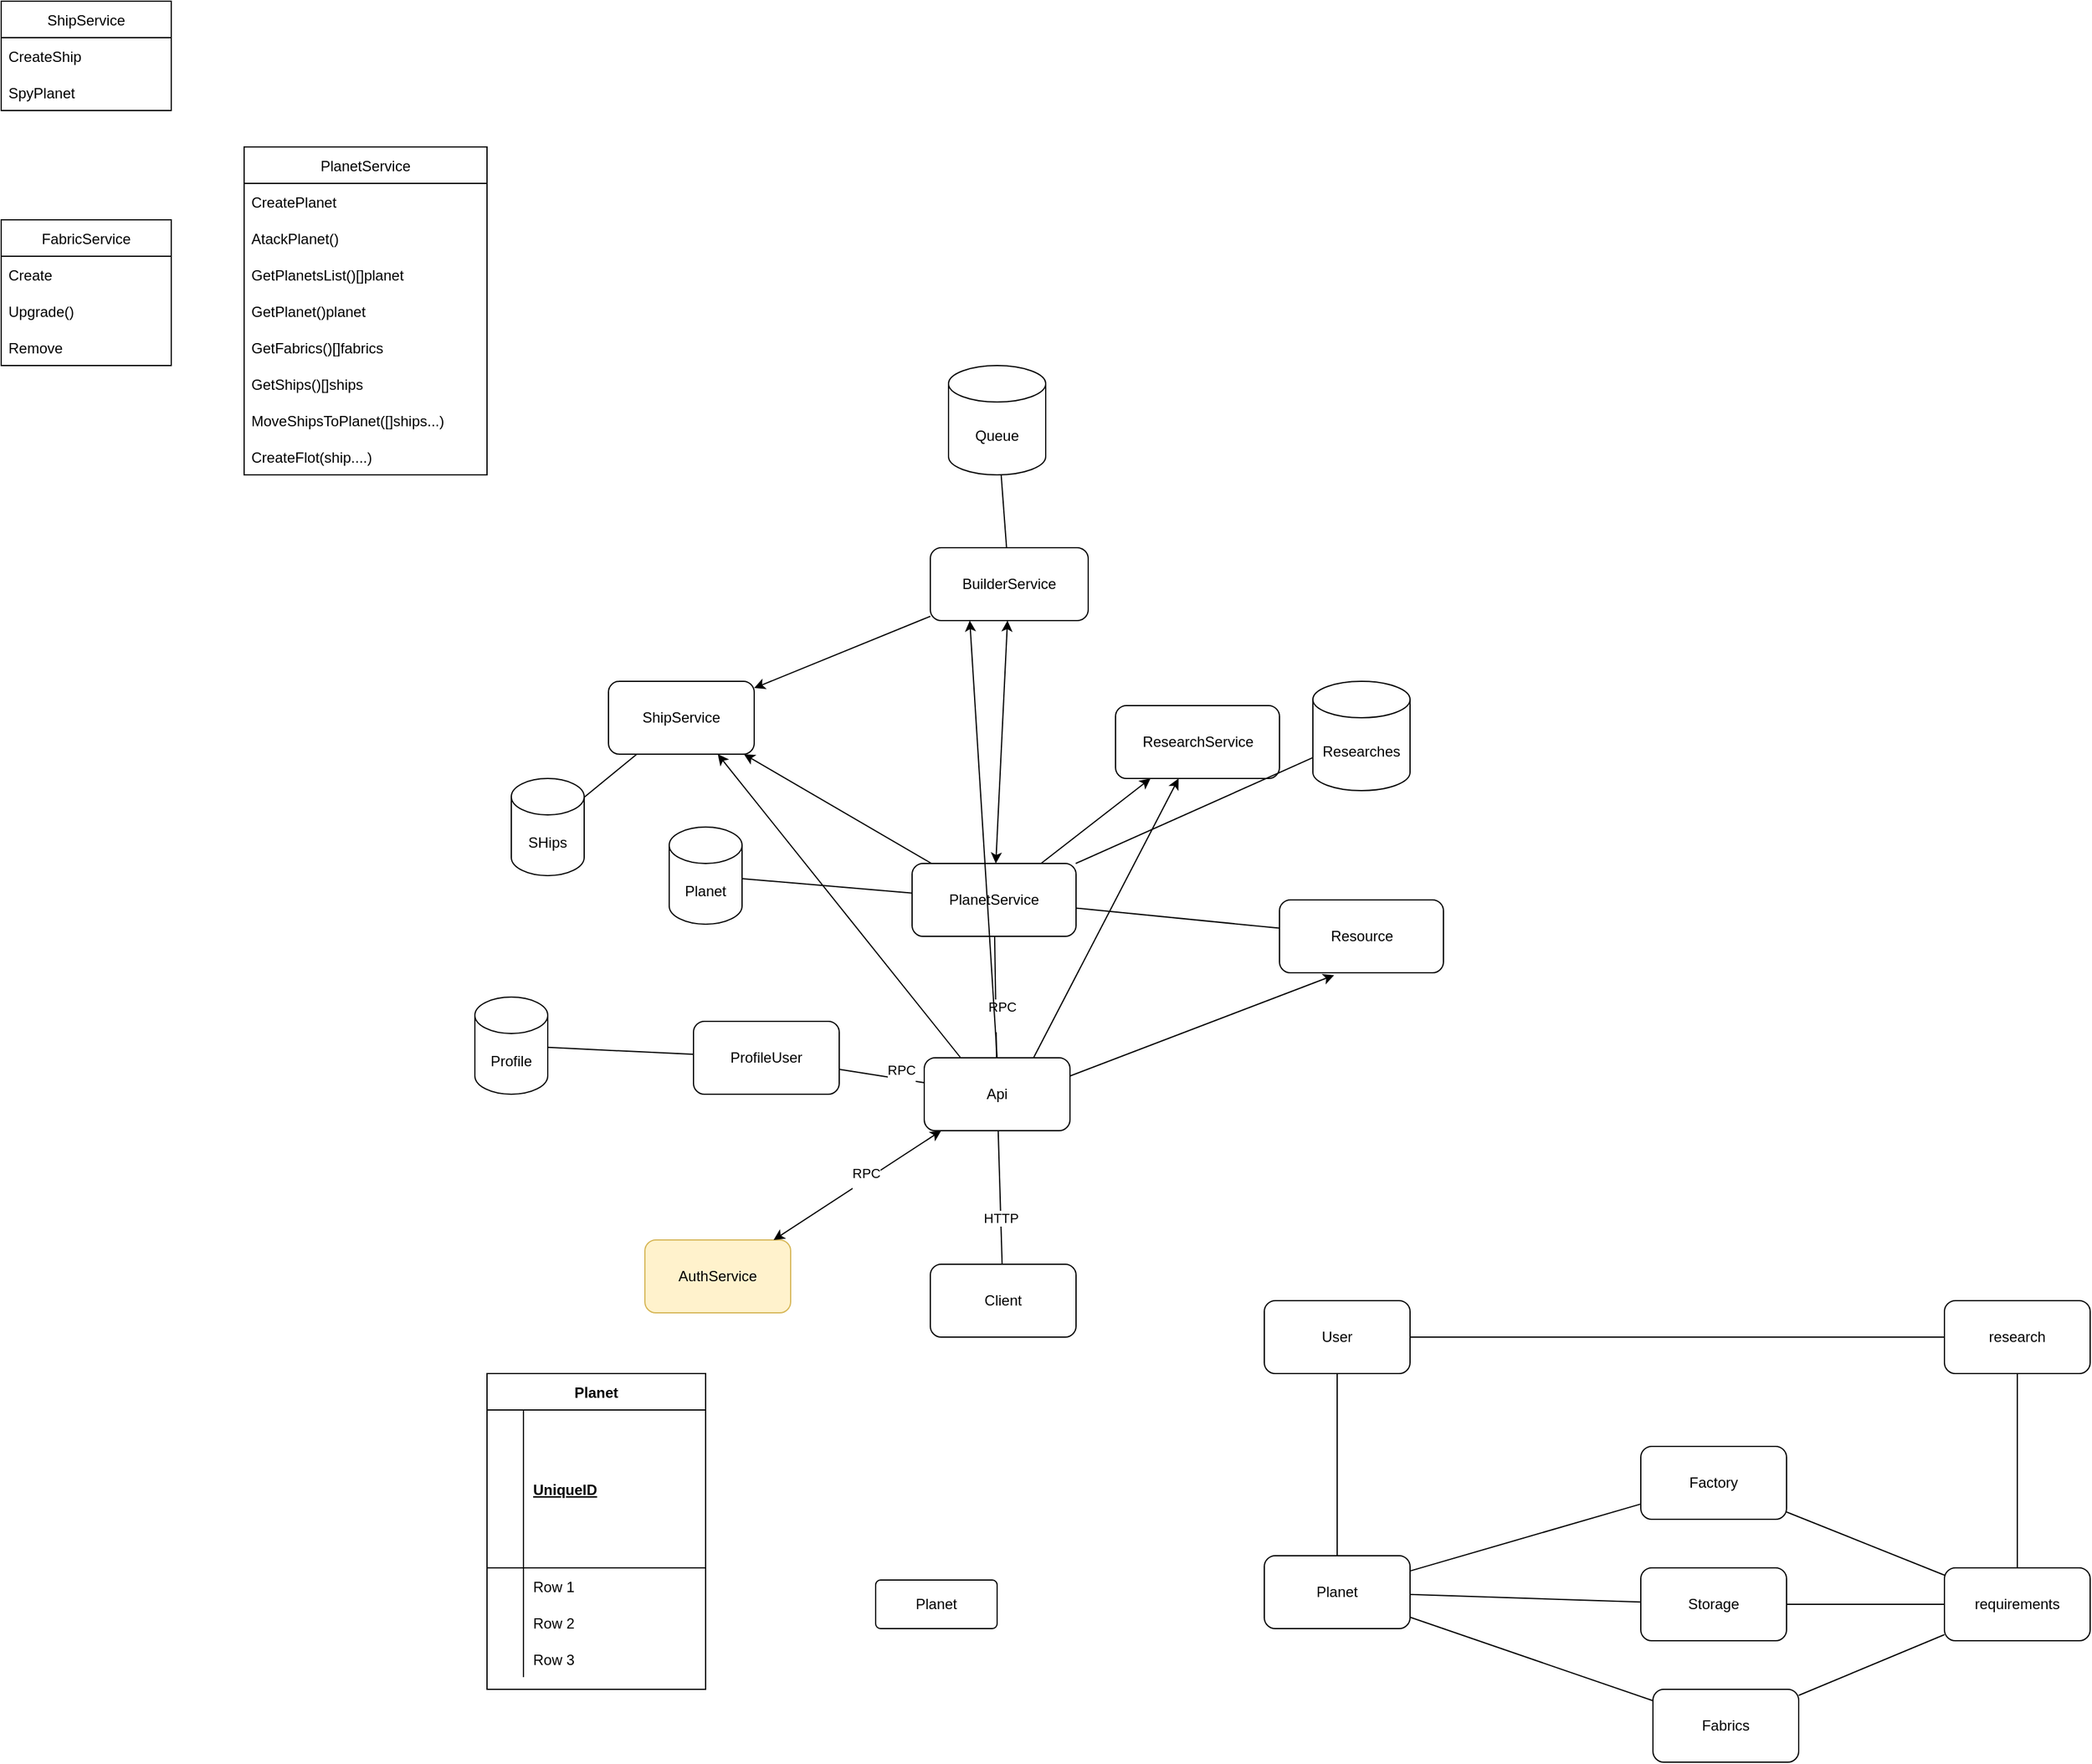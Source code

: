 <mxfile version="15.5.8" type="github">
  <diagram id="iOpFVXVJJMTH5zE7klgj" name="Page-1">
    <mxGraphModel dx="2200" dy="1893" grid="1" gridSize="10" guides="1" tooltips="1" connect="1" arrows="1" fold="1" page="1" pageScale="1" pageWidth="850" pageHeight="1100" math="0" shadow="0">
      <root>
        <mxCell id="0" />
        <mxCell id="1" parent="0" />
        <mxCell id="sDTh5_1ZTmzq6oT9WHvg-1" value="AuthService" style="rounded=1;whiteSpace=wrap;html=1;fillColor=#fff2cc;strokeColor=#d6b656;" vertex="1" parent="1">
          <mxGeometry x="70" y="490" width="120" height="60" as="geometry" />
        </mxCell>
        <mxCell id="sDTh5_1ZTmzq6oT9WHvg-2" value="Api" style="rounded=1;whiteSpace=wrap;html=1;" vertex="1" parent="1">
          <mxGeometry x="300" y="340" width="120" height="60" as="geometry" />
        </mxCell>
        <mxCell id="sDTh5_1ZTmzq6oT9WHvg-3" value="" style="endArrow=classic;startArrow=classic;html=1;rounded=0;" edge="1" parent="1" source="sDTh5_1ZTmzq6oT9WHvg-1" target="sDTh5_1ZTmzq6oT9WHvg-2">
          <mxGeometry width="50" height="50" relative="1" as="geometry">
            <mxPoint x="280" y="360" as="sourcePoint" />
            <mxPoint x="330" y="310" as="targetPoint" />
            <Array as="points" />
          </mxGeometry>
        </mxCell>
        <mxCell id="sDTh5_1ZTmzq6oT9WHvg-4" value="&lt;div&gt;RPC&lt;/div&gt;&lt;div&gt;&lt;br&gt;&lt;/div&gt;" style="edgeLabel;html=1;align=center;verticalAlign=middle;resizable=0;points=[];" vertex="1" connectable="0" parent="sDTh5_1ZTmzq6oT9WHvg-3">
          <mxGeometry x="0.085" y="-1" relative="1" as="geometry">
            <mxPoint as="offset" />
          </mxGeometry>
        </mxCell>
        <mxCell id="sDTh5_1ZTmzq6oT9WHvg-6" value="PlanetService" style="rounded=1;whiteSpace=wrap;html=1;" vertex="1" parent="1">
          <mxGeometry x="290" y="180" width="135" height="60" as="geometry" />
        </mxCell>
        <mxCell id="sDTh5_1ZTmzq6oT9WHvg-7" value="ShipService" style="rounded=1;whiteSpace=wrap;html=1;" vertex="1" parent="1">
          <mxGeometry x="40" y="30" width="120" height="60" as="geometry" />
        </mxCell>
        <mxCell id="sDTh5_1ZTmzq6oT9WHvg-19" value="&lt;div&gt;BuilderService&lt;/div&gt;" style="rounded=1;whiteSpace=wrap;html=1;direction=south;" vertex="1" parent="1">
          <mxGeometry x="305" y="-80" width="130" height="60" as="geometry" />
        </mxCell>
        <mxCell id="sDTh5_1ZTmzq6oT9WHvg-23" value="Client" style="rounded=1;whiteSpace=wrap;html=1;" vertex="1" parent="1">
          <mxGeometry x="305" y="510" width="120" height="60" as="geometry" />
        </mxCell>
        <mxCell id="sDTh5_1ZTmzq6oT9WHvg-24" value="" style="endArrow=none;html=1;rounded=0;" edge="1" parent="1" source="sDTh5_1ZTmzq6oT9WHvg-23" target="sDTh5_1ZTmzq6oT9WHvg-2">
          <mxGeometry width="50" height="50" relative="1" as="geometry">
            <mxPoint x="378.824" y="370.0" as="sourcePoint" />
            <mxPoint x="461.176" y="90" as="targetPoint" />
          </mxGeometry>
        </mxCell>
        <mxCell id="sDTh5_1ZTmzq6oT9WHvg-25" value="HTTP" style="edgeLabel;html=1;align=center;verticalAlign=middle;resizable=0;points=[];" vertex="1" connectable="0" parent="sDTh5_1ZTmzq6oT9WHvg-24">
          <mxGeometry x="-0.296" relative="1" as="geometry">
            <mxPoint as="offset" />
          </mxGeometry>
        </mxCell>
        <mxCell id="sDTh5_1ZTmzq6oT9WHvg-40" value="" style="endArrow=none;html=1;rounded=0;" edge="1" parent="1" source="sDTh5_1ZTmzq6oT9WHvg-2" target="sDTh5_1ZTmzq6oT9WHvg-6">
          <mxGeometry width="50" height="50" relative="1" as="geometry">
            <mxPoint x="335.385" y="110" as="sourcePoint" />
            <mxPoint x="254.615" y="180" as="targetPoint" />
          </mxGeometry>
        </mxCell>
        <mxCell id="sDTh5_1ZTmzq6oT9WHvg-41" value="&lt;div&gt;RPC&lt;/div&gt;&lt;div&gt;&lt;br&gt;&lt;/div&gt;" style="edgeLabel;html=1;align=center;verticalAlign=middle;resizable=0;points=[];" vertex="1" connectable="0" parent="sDTh5_1ZTmzq6oT9WHvg-40">
          <mxGeometry x="-0.296" relative="1" as="geometry">
            <mxPoint x="5" as="offset" />
          </mxGeometry>
        </mxCell>
        <mxCell id="sDTh5_1ZTmzq6oT9WHvg-58" value="PlanetService" style="swimlane;fontStyle=0;childLayout=stackLayout;horizontal=1;startSize=30;horizontalStack=0;resizeParent=1;resizeParentMax=0;resizeLast=0;collapsible=1;marginBottom=0;" vertex="1" parent="1">
          <mxGeometry x="-260" y="-410" width="200" height="270" as="geometry" />
        </mxCell>
        <mxCell id="sDTh5_1ZTmzq6oT9WHvg-65" value="CreatePlanet" style="text;strokeColor=none;fillColor=none;align=left;verticalAlign=middle;spacingLeft=4;spacingRight=4;overflow=hidden;points=[[0,0.5],[1,0.5]];portConstraint=eastwest;rotatable=0;" vertex="1" parent="sDTh5_1ZTmzq6oT9WHvg-58">
          <mxGeometry y="30" width="200" height="30" as="geometry" />
        </mxCell>
        <mxCell id="sDTh5_1ZTmzq6oT9WHvg-66" value="AtackPlanet()" style="text;strokeColor=none;fillColor=none;align=left;verticalAlign=middle;spacingLeft=4;spacingRight=4;overflow=hidden;points=[[0,0.5],[1,0.5]];portConstraint=eastwest;rotatable=0;" vertex="1" parent="sDTh5_1ZTmzq6oT9WHvg-58">
          <mxGeometry y="60" width="200" height="30" as="geometry" />
        </mxCell>
        <mxCell id="sDTh5_1ZTmzq6oT9WHvg-59" value="GetPlanetsList()[]planet" style="text;strokeColor=none;fillColor=none;align=left;verticalAlign=middle;spacingLeft=4;spacingRight=4;overflow=hidden;points=[[0,0.5],[1,0.5]];portConstraint=eastwest;rotatable=0;" vertex="1" parent="sDTh5_1ZTmzq6oT9WHvg-58">
          <mxGeometry y="90" width="200" height="30" as="geometry" />
        </mxCell>
        <mxCell id="sDTh5_1ZTmzq6oT9WHvg-60" value="GetPlanet()planet" style="text;strokeColor=none;fillColor=none;align=left;verticalAlign=middle;spacingLeft=4;spacingRight=4;overflow=hidden;points=[[0,0.5],[1,0.5]];portConstraint=eastwest;rotatable=0;" vertex="1" parent="sDTh5_1ZTmzq6oT9WHvg-58">
          <mxGeometry y="120" width="200" height="30" as="geometry" />
        </mxCell>
        <mxCell id="sDTh5_1ZTmzq6oT9WHvg-61" value="GetFabrics()[]fabrics" style="text;strokeColor=none;fillColor=none;align=left;verticalAlign=middle;spacingLeft=4;spacingRight=4;overflow=hidden;points=[[0,0.5],[1,0.5]];portConstraint=eastwest;rotatable=0;" vertex="1" parent="sDTh5_1ZTmzq6oT9WHvg-58">
          <mxGeometry y="150" width="200" height="30" as="geometry" />
        </mxCell>
        <mxCell id="sDTh5_1ZTmzq6oT9WHvg-64" value="GetShips()[]ships" style="text;strokeColor=none;fillColor=none;align=left;verticalAlign=middle;spacingLeft=4;spacingRight=4;overflow=hidden;points=[[0,0.5],[1,0.5]];portConstraint=eastwest;rotatable=0;" vertex="1" parent="sDTh5_1ZTmzq6oT9WHvg-58">
          <mxGeometry y="180" width="200" height="30" as="geometry" />
        </mxCell>
        <mxCell id="sDTh5_1ZTmzq6oT9WHvg-78" value="MoveShipsToPlanet([]ships...)" style="text;strokeColor=none;fillColor=none;align=left;verticalAlign=middle;spacingLeft=4;spacingRight=4;overflow=hidden;points=[[0,0.5],[1,0.5]];portConstraint=eastwest;rotatable=0;" vertex="1" parent="sDTh5_1ZTmzq6oT9WHvg-58">
          <mxGeometry y="210" width="200" height="30" as="geometry" />
        </mxCell>
        <mxCell id="sDTh5_1ZTmzq6oT9WHvg-62" value="CreateFlot(ship....)" style="text;strokeColor=none;fillColor=none;align=left;verticalAlign=middle;spacingLeft=4;spacingRight=4;overflow=hidden;points=[[0,0.5],[1,0.5]];portConstraint=eastwest;rotatable=0;" vertex="1" parent="sDTh5_1ZTmzq6oT9WHvg-58">
          <mxGeometry y="240" width="200" height="30" as="geometry" />
        </mxCell>
        <mxCell id="sDTh5_1ZTmzq6oT9WHvg-67" value="ShipService" style="swimlane;fontStyle=0;childLayout=stackLayout;horizontal=1;startSize=30;horizontalStack=0;resizeParent=1;resizeParentMax=0;resizeLast=0;collapsible=1;marginBottom=0;" vertex="1" parent="1">
          <mxGeometry x="-460" y="-530" width="140" height="90" as="geometry" />
        </mxCell>
        <mxCell id="sDTh5_1ZTmzq6oT9WHvg-68" value="CreateShip" style="text;strokeColor=none;fillColor=none;align=left;verticalAlign=middle;spacingLeft=4;spacingRight=4;overflow=hidden;points=[[0,0.5],[1,0.5]];portConstraint=eastwest;rotatable=0;" vertex="1" parent="sDTh5_1ZTmzq6oT9WHvg-67">
          <mxGeometry y="30" width="140" height="30" as="geometry" />
        </mxCell>
        <mxCell id="sDTh5_1ZTmzq6oT9WHvg-80" value="SpyPlanet" style="text;strokeColor=none;fillColor=none;align=left;verticalAlign=middle;spacingLeft=4;spacingRight=4;overflow=hidden;points=[[0,0.5],[1,0.5]];portConstraint=eastwest;rotatable=0;" vertex="1" parent="sDTh5_1ZTmzq6oT9WHvg-67">
          <mxGeometry y="60" width="140" height="30" as="geometry" />
        </mxCell>
        <mxCell id="sDTh5_1ZTmzq6oT9WHvg-76" value="FabricService" style="swimlane;fontStyle=0;childLayout=stackLayout;horizontal=1;startSize=30;horizontalStack=0;resizeParent=1;resizeParentMax=0;resizeLast=0;collapsible=1;marginBottom=0;" vertex="1" parent="1">
          <mxGeometry x="-460" y="-350" width="140" height="120" as="geometry" />
        </mxCell>
        <mxCell id="sDTh5_1ZTmzq6oT9WHvg-77" value="Create" style="text;strokeColor=none;fillColor=none;align=left;verticalAlign=middle;spacingLeft=4;spacingRight=4;overflow=hidden;points=[[0,0.5],[1,0.5]];portConstraint=eastwest;rotatable=0;" vertex="1" parent="sDTh5_1ZTmzq6oT9WHvg-76">
          <mxGeometry y="30" width="140" height="30" as="geometry" />
        </mxCell>
        <mxCell id="sDTh5_1ZTmzq6oT9WHvg-82" value="Upgrade()" style="text;strokeColor=none;fillColor=none;align=left;verticalAlign=middle;spacingLeft=4;spacingRight=4;overflow=hidden;points=[[0,0.5],[1,0.5]];portConstraint=eastwest;rotatable=0;" vertex="1" parent="sDTh5_1ZTmzq6oT9WHvg-76">
          <mxGeometry y="60" width="140" height="30" as="geometry" />
        </mxCell>
        <mxCell id="sDTh5_1ZTmzq6oT9WHvg-79" value="Remove" style="text;strokeColor=none;fillColor=none;align=left;verticalAlign=middle;spacingLeft=4;spacingRight=4;overflow=hidden;points=[[0,0.5],[1,0.5]];portConstraint=eastwest;rotatable=0;" vertex="1" parent="sDTh5_1ZTmzq6oT9WHvg-76">
          <mxGeometry y="90" width="140" height="30" as="geometry" />
        </mxCell>
        <mxCell id="sDTh5_1ZTmzq6oT9WHvg-84" value="Planet" style="shape=table;startSize=30;container=1;collapsible=1;childLayout=tableLayout;fixedRows=1;rowLines=0;fontStyle=1;align=center;resizeLast=1;" vertex="1" parent="1">
          <mxGeometry x="-60" y="600" width="180" height="260" as="geometry" />
        </mxCell>
        <mxCell id="sDTh5_1ZTmzq6oT9WHvg-85" value="" style="shape=partialRectangle;collapsible=0;dropTarget=0;pointerEvents=0;fillColor=none;top=0;left=0;bottom=1;right=0;points=[[0,0.5],[1,0.5]];portConstraint=eastwest;" vertex="1" parent="sDTh5_1ZTmzq6oT9WHvg-84">
          <mxGeometry y="30" width="180" height="130" as="geometry" />
        </mxCell>
        <mxCell id="sDTh5_1ZTmzq6oT9WHvg-86" value="" style="shape=partialRectangle;connectable=0;fillColor=none;top=0;left=0;bottom=0;right=0;fontStyle=1;overflow=hidden;" vertex="1" parent="sDTh5_1ZTmzq6oT9WHvg-85">
          <mxGeometry width="30" height="130" as="geometry">
            <mxRectangle width="30" height="130" as="alternateBounds" />
          </mxGeometry>
        </mxCell>
        <mxCell id="sDTh5_1ZTmzq6oT9WHvg-87" value="UniqueID" style="shape=partialRectangle;connectable=0;fillColor=none;top=0;left=0;bottom=0;right=0;align=left;spacingLeft=6;fontStyle=5;overflow=hidden;" vertex="1" parent="sDTh5_1ZTmzq6oT9WHvg-85">
          <mxGeometry x="30" width="150" height="130" as="geometry">
            <mxRectangle width="150" height="130" as="alternateBounds" />
          </mxGeometry>
        </mxCell>
        <mxCell id="sDTh5_1ZTmzq6oT9WHvg-88" value="" style="shape=partialRectangle;collapsible=0;dropTarget=0;pointerEvents=0;fillColor=none;top=0;left=0;bottom=0;right=0;points=[[0,0.5],[1,0.5]];portConstraint=eastwest;" vertex="1" parent="sDTh5_1ZTmzq6oT9WHvg-84">
          <mxGeometry y="160" width="180" height="30" as="geometry" />
        </mxCell>
        <mxCell id="sDTh5_1ZTmzq6oT9WHvg-89" value="" style="shape=partialRectangle;connectable=0;fillColor=none;top=0;left=0;bottom=0;right=0;editable=1;overflow=hidden;" vertex="1" parent="sDTh5_1ZTmzq6oT9WHvg-88">
          <mxGeometry width="30" height="30" as="geometry">
            <mxRectangle width="30" height="30" as="alternateBounds" />
          </mxGeometry>
        </mxCell>
        <mxCell id="sDTh5_1ZTmzq6oT9WHvg-90" value="Row 1" style="shape=partialRectangle;connectable=0;fillColor=none;top=0;left=0;bottom=0;right=0;align=left;spacingLeft=6;overflow=hidden;" vertex="1" parent="sDTh5_1ZTmzq6oT9WHvg-88">
          <mxGeometry x="30" width="150" height="30" as="geometry">
            <mxRectangle width="150" height="30" as="alternateBounds" />
          </mxGeometry>
        </mxCell>
        <mxCell id="sDTh5_1ZTmzq6oT9WHvg-91" value="" style="shape=partialRectangle;collapsible=0;dropTarget=0;pointerEvents=0;fillColor=none;top=0;left=0;bottom=0;right=0;points=[[0,0.5],[1,0.5]];portConstraint=eastwest;" vertex="1" parent="sDTh5_1ZTmzq6oT9WHvg-84">
          <mxGeometry y="190" width="180" height="30" as="geometry" />
        </mxCell>
        <mxCell id="sDTh5_1ZTmzq6oT9WHvg-92" value="" style="shape=partialRectangle;connectable=0;fillColor=none;top=0;left=0;bottom=0;right=0;editable=1;overflow=hidden;" vertex="1" parent="sDTh5_1ZTmzq6oT9WHvg-91">
          <mxGeometry width="30" height="30" as="geometry">
            <mxRectangle width="30" height="30" as="alternateBounds" />
          </mxGeometry>
        </mxCell>
        <mxCell id="sDTh5_1ZTmzq6oT9WHvg-93" value="Row 2" style="shape=partialRectangle;connectable=0;fillColor=none;top=0;left=0;bottom=0;right=0;align=left;spacingLeft=6;overflow=hidden;" vertex="1" parent="sDTh5_1ZTmzq6oT9WHvg-91">
          <mxGeometry x="30" width="150" height="30" as="geometry">
            <mxRectangle width="150" height="30" as="alternateBounds" />
          </mxGeometry>
        </mxCell>
        <mxCell id="sDTh5_1ZTmzq6oT9WHvg-94" value="" style="shape=partialRectangle;collapsible=0;dropTarget=0;pointerEvents=0;fillColor=none;top=0;left=0;bottom=0;right=0;points=[[0,0.5],[1,0.5]];portConstraint=eastwest;" vertex="1" parent="sDTh5_1ZTmzq6oT9WHvg-84">
          <mxGeometry y="220" width="180" height="30" as="geometry" />
        </mxCell>
        <mxCell id="sDTh5_1ZTmzq6oT9WHvg-95" value="" style="shape=partialRectangle;connectable=0;fillColor=none;top=0;left=0;bottom=0;right=0;editable=1;overflow=hidden;" vertex="1" parent="sDTh5_1ZTmzq6oT9WHvg-94">
          <mxGeometry width="30" height="30" as="geometry">
            <mxRectangle width="30" height="30" as="alternateBounds" />
          </mxGeometry>
        </mxCell>
        <mxCell id="sDTh5_1ZTmzq6oT9WHvg-96" value="Row 3" style="shape=partialRectangle;connectable=0;fillColor=none;top=0;left=0;bottom=0;right=0;align=left;spacingLeft=6;overflow=hidden;" vertex="1" parent="sDTh5_1ZTmzq6oT9WHvg-94">
          <mxGeometry x="30" width="150" height="30" as="geometry">
            <mxRectangle width="150" height="30" as="alternateBounds" />
          </mxGeometry>
        </mxCell>
        <mxCell id="sDTh5_1ZTmzq6oT9WHvg-97" value="Planet" style="rounded=1;arcSize=10;whiteSpace=wrap;html=1;align=center;" vertex="1" parent="1">
          <mxGeometry x="260" y="770" width="100" height="40" as="geometry" />
        </mxCell>
        <mxCell id="sDTh5_1ZTmzq6oT9WHvg-106" value="Planet" style="rounded=1;whiteSpace=wrap;html=1;" vertex="1" parent="1">
          <mxGeometry x="580" y="750" width="120" height="60" as="geometry" />
        </mxCell>
        <mxCell id="sDTh5_1ZTmzq6oT9WHvg-107" value="Storage" style="rounded=1;whiteSpace=wrap;html=1;" vertex="1" parent="1">
          <mxGeometry x="890" y="760" width="120" height="60" as="geometry" />
        </mxCell>
        <mxCell id="sDTh5_1ZTmzq6oT9WHvg-108" value="Fabrics" style="rounded=1;whiteSpace=wrap;html=1;" vertex="1" parent="1">
          <mxGeometry x="900" y="860" width="120" height="60" as="geometry" />
        </mxCell>
        <mxCell id="sDTh5_1ZTmzq6oT9WHvg-109" value="Factory" style="rounded=1;whiteSpace=wrap;html=1;" vertex="1" parent="1">
          <mxGeometry x="890" y="660" width="120" height="60" as="geometry" />
        </mxCell>
        <mxCell id="sDTh5_1ZTmzq6oT9WHvg-110" value="" style="endArrow=none;html=1;rounded=0;" edge="1" parent="1" source="sDTh5_1ZTmzq6oT9WHvg-106" target="sDTh5_1ZTmzq6oT9WHvg-109">
          <mxGeometry width="50" height="50" relative="1" as="geometry">
            <mxPoint x="588.608" y="688.09" as="sourcePoint" />
            <mxPoint x="792.199" y="626.444" as="targetPoint" />
          </mxGeometry>
        </mxCell>
        <mxCell id="sDTh5_1ZTmzq6oT9WHvg-111" value="" style="endArrow=none;html=1;rounded=0;" edge="1" parent="1" source="sDTh5_1ZTmzq6oT9WHvg-106" target="sDTh5_1ZTmzq6oT9WHvg-107">
          <mxGeometry width="50" height="50" relative="1" as="geometry">
            <mxPoint x="710" y="772" as="sourcePoint" />
            <mxPoint x="790" y="748" as="targetPoint" />
          </mxGeometry>
        </mxCell>
        <mxCell id="sDTh5_1ZTmzq6oT9WHvg-112" value="" style="endArrow=none;html=1;rounded=0;" edge="1" parent="1" source="sDTh5_1ZTmzq6oT9WHvg-106" target="sDTh5_1ZTmzq6oT9WHvg-108">
          <mxGeometry width="50" height="50" relative="1" as="geometry">
            <mxPoint x="710" y="796" as="sourcePoint" />
            <mxPoint x="790" y="804" as="targetPoint" />
          </mxGeometry>
        </mxCell>
        <mxCell id="sDTh5_1ZTmzq6oT9WHvg-116" value="User" style="rounded=1;whiteSpace=wrap;html=1;" vertex="1" parent="1">
          <mxGeometry x="580" y="540" width="120" height="60" as="geometry" />
        </mxCell>
        <mxCell id="sDTh5_1ZTmzq6oT9WHvg-117" value="" style="endArrow=none;html=1;rounded=0;" edge="1" parent="1" source="sDTh5_1ZTmzq6oT9WHvg-106" target="sDTh5_1ZTmzq6oT9WHvg-116">
          <mxGeometry width="50" height="50" relative="1" as="geometry">
            <mxPoint x="710" y="763" as="sourcePoint" />
            <mxPoint x="790" y="727" as="targetPoint" />
          </mxGeometry>
        </mxCell>
        <mxCell id="sDTh5_1ZTmzq6oT9WHvg-118" value="research" style="rounded=1;whiteSpace=wrap;html=1;" vertex="1" parent="1">
          <mxGeometry x="1140" y="540" width="120" height="60" as="geometry" />
        </mxCell>
        <mxCell id="sDTh5_1ZTmzq6oT9WHvg-119" value="" style="endArrow=none;html=1;rounded=0;" edge="1" parent="1" source="sDTh5_1ZTmzq6oT9WHvg-116" target="sDTh5_1ZTmzq6oT9WHvg-118">
          <mxGeometry width="50" height="50" relative="1" as="geometry">
            <mxPoint x="650" y="760" as="sourcePoint" />
            <mxPoint x="650" y="610" as="targetPoint" />
          </mxGeometry>
        </mxCell>
        <mxCell id="sDTh5_1ZTmzq6oT9WHvg-120" value="requirements" style="rounded=1;whiteSpace=wrap;html=1;" vertex="1" parent="1">
          <mxGeometry x="1140" y="760" width="120" height="60" as="geometry" />
        </mxCell>
        <mxCell id="sDTh5_1ZTmzq6oT9WHvg-121" value="" style="endArrow=none;html=1;rounded=0;" edge="1" parent="1" source="sDTh5_1ZTmzq6oT9WHvg-109" target="sDTh5_1ZTmzq6oT9WHvg-120">
          <mxGeometry width="50" height="50" relative="1" as="geometry">
            <mxPoint x="710" y="772.581" as="sourcePoint" />
            <mxPoint x="900" y="717.419" as="targetPoint" />
          </mxGeometry>
        </mxCell>
        <mxCell id="sDTh5_1ZTmzq6oT9WHvg-122" value="" style="endArrow=none;html=1;rounded=0;" edge="1" parent="1" source="sDTh5_1ZTmzq6oT9WHvg-107" target="sDTh5_1ZTmzq6oT9WHvg-120">
          <mxGeometry width="50" height="50" relative="1" as="geometry">
            <mxPoint x="1020" y="724.0" as="sourcePoint" />
            <mxPoint x="1150" y="776" as="targetPoint" />
          </mxGeometry>
        </mxCell>
        <mxCell id="sDTh5_1ZTmzq6oT9WHvg-123" value="" style="endArrow=none;html=1;rounded=0;" edge="1" parent="1" source="sDTh5_1ZTmzq6oT9WHvg-108" target="sDTh5_1ZTmzq6oT9WHvg-120">
          <mxGeometry width="50" height="50" relative="1" as="geometry">
            <mxPoint x="1020" y="800" as="sourcePoint" />
            <mxPoint x="1150" y="800" as="targetPoint" />
          </mxGeometry>
        </mxCell>
        <mxCell id="sDTh5_1ZTmzq6oT9WHvg-125" value="" style="endArrow=none;html=1;rounded=0;" edge="1" parent="1" source="sDTh5_1ZTmzq6oT9WHvg-118" target="sDTh5_1ZTmzq6oT9WHvg-120">
          <mxGeometry width="50" height="50" relative="1" as="geometry">
            <mxPoint x="1020" y="724.0" as="sourcePoint" />
            <mxPoint x="1150" y="776" as="targetPoint" />
          </mxGeometry>
        </mxCell>
        <mxCell id="sDTh5_1ZTmzq6oT9WHvg-135" value="&lt;div&gt;SHips&lt;/div&gt;" style="shape=cylinder3;whiteSpace=wrap;html=1;boundedLbl=1;backgroundOutline=1;size=15;" vertex="1" parent="1">
          <mxGeometry x="-40" y="110" width="60" height="80" as="geometry" />
        </mxCell>
        <mxCell id="sDTh5_1ZTmzq6oT9WHvg-136" value="Planet" style="shape=cylinder3;whiteSpace=wrap;html=1;boundedLbl=1;backgroundOutline=1;size=15;" vertex="1" parent="1">
          <mxGeometry x="90" y="150" width="60" height="80" as="geometry" />
        </mxCell>
        <mxCell id="sDTh5_1ZTmzq6oT9WHvg-137" value="" style="endArrow=none;html=1;rounded=0;" edge="1" parent="1" source="sDTh5_1ZTmzq6oT9WHvg-7" target="sDTh5_1ZTmzq6oT9WHvg-135">
          <mxGeometry width="50" height="50" relative="1" as="geometry">
            <mxPoint x="80" y="149.999" as="sourcePoint" />
            <mxPoint x="-50" y="206.078" as="targetPoint" />
          </mxGeometry>
        </mxCell>
        <mxCell id="sDTh5_1ZTmzq6oT9WHvg-138" value="" style="endArrow=none;html=1;rounded=0;" edge="1" parent="1" source="sDTh5_1ZTmzq6oT9WHvg-6" target="sDTh5_1ZTmzq6oT9WHvg-136">
          <mxGeometry width="50" height="50" relative="1" as="geometry">
            <mxPoint x="300" y="-11.961" as="sourcePoint" />
            <mxPoint x="170" y="44.118" as="targetPoint" />
          </mxGeometry>
        </mxCell>
        <mxCell id="sDTh5_1ZTmzq6oT9WHvg-140" value="Queue" style="shape=cylinder3;whiteSpace=wrap;html=1;boundedLbl=1;backgroundOutline=1;size=15;" vertex="1" parent="1">
          <mxGeometry x="320" y="-230" width="80" height="90" as="geometry" />
        </mxCell>
        <mxCell id="sDTh5_1ZTmzq6oT9WHvg-141" value="" style="endArrow=none;html=1;rounded=0;" edge="1" parent="1" source="sDTh5_1ZTmzq6oT9WHvg-140" target="sDTh5_1ZTmzq6oT9WHvg-19">
          <mxGeometry width="50" height="50" relative="1" as="geometry">
            <mxPoint x="365" y="-10" as="sourcePoint" />
            <mxPoint x="365" y="190" as="targetPoint" />
          </mxGeometry>
        </mxCell>
        <mxCell id="sDTh5_1ZTmzq6oT9WHvg-142" value="" style="endArrow=classic;html=1;rounded=0;" edge="1" parent="1" source="sDTh5_1ZTmzq6oT9WHvg-19" target="sDTh5_1ZTmzq6oT9WHvg-7">
          <mxGeometry width="50" height="50" relative="1" as="geometry">
            <mxPoint x="170" y="-10" as="sourcePoint" />
            <mxPoint x="220" y="-60" as="targetPoint" />
          </mxGeometry>
        </mxCell>
        <mxCell id="sDTh5_1ZTmzq6oT9WHvg-143" value="" style="endArrow=classic;html=1;rounded=0;" edge="1" parent="1" source="sDTh5_1ZTmzq6oT9WHvg-6" target="sDTh5_1ZTmzq6oT9WHvg-7">
          <mxGeometry width="50" height="50" relative="1" as="geometry">
            <mxPoint x="300" y="-11.961" as="sourcePoint" />
            <mxPoint x="170" y="44.118" as="targetPoint" />
          </mxGeometry>
        </mxCell>
        <mxCell id="sDTh5_1ZTmzq6oT9WHvg-145" value="" style="endArrow=classic;startArrow=classic;html=1;rounded=0;" edge="1" parent="1" source="sDTh5_1ZTmzq6oT9WHvg-6" target="sDTh5_1ZTmzq6oT9WHvg-19">
          <mxGeometry width="50" height="50" relative="1" as="geometry">
            <mxPoint x="320" y="100" as="sourcePoint" />
            <mxPoint x="370" y="50" as="targetPoint" />
          </mxGeometry>
        </mxCell>
        <mxCell id="sDTh5_1ZTmzq6oT9WHvg-146" value="Resource" style="rounded=1;whiteSpace=wrap;html=1;" vertex="1" parent="1">
          <mxGeometry x="592.5" y="210" width="135" height="60" as="geometry" />
        </mxCell>
        <mxCell id="sDTh5_1ZTmzq6oT9WHvg-147" value="" style="endArrow=none;html=1;rounded=0;" edge="1" parent="1" source="sDTh5_1ZTmzq6oT9WHvg-146" target="sDTh5_1ZTmzq6oT9WHvg-6">
          <mxGeometry width="50" height="50" relative="1" as="geometry">
            <mxPoint x="297.5" y="232.273" as="sourcePoint" />
            <mxPoint x="230" y="244.545" as="targetPoint" />
          </mxGeometry>
        </mxCell>
        <mxCell id="sDTh5_1ZTmzq6oT9WHvg-148" value="ProfileUser" style="rounded=1;whiteSpace=wrap;html=1;" vertex="1" parent="1">
          <mxGeometry x="110" y="310" width="120" height="60" as="geometry" />
        </mxCell>
        <mxCell id="sDTh5_1ZTmzq6oT9WHvg-149" value="" style="endArrow=none;html=1;rounded=0;" edge="1" parent="1" source="sDTh5_1ZTmzq6oT9WHvg-2" target="sDTh5_1ZTmzq6oT9WHvg-148">
          <mxGeometry width="50" height="50" relative="1" as="geometry">
            <mxPoint x="378.026" y="380" as="sourcePoint" />
            <mxPoint x="369.474" y="250" as="targetPoint" />
          </mxGeometry>
        </mxCell>
        <mxCell id="sDTh5_1ZTmzq6oT9WHvg-150" value="&lt;div&gt;RPC&lt;/div&gt;&lt;div&gt;&lt;br&gt;&lt;/div&gt;" style="edgeLabel;html=1;align=center;verticalAlign=middle;resizable=0;points=[];" vertex="1" connectable="0" parent="sDTh5_1ZTmzq6oT9WHvg-149">
          <mxGeometry x="-0.296" relative="1" as="geometry">
            <mxPoint x="5" as="offset" />
          </mxGeometry>
        </mxCell>
        <mxCell id="sDTh5_1ZTmzq6oT9WHvg-154" value="Profile" style="shape=cylinder3;whiteSpace=wrap;html=1;boundedLbl=1;backgroundOutline=1;size=15;" vertex="1" parent="1">
          <mxGeometry x="-70" y="290" width="60" height="80" as="geometry" />
        </mxCell>
        <mxCell id="sDTh5_1ZTmzq6oT9WHvg-155" value="" style="endArrow=none;html=1;rounded=0;" edge="1" parent="1" source="sDTh5_1ZTmzq6oT9WHvg-148" target="sDTh5_1ZTmzq6oT9WHvg-154">
          <mxGeometry width="50" height="50" relative="1" as="geometry">
            <mxPoint x="300" y="214.316" as="sourcePoint" />
            <mxPoint x="160" y="202.526" as="targetPoint" />
          </mxGeometry>
        </mxCell>
        <mxCell id="sDTh5_1ZTmzq6oT9WHvg-156" value="ResearchService" style="rounded=1;whiteSpace=wrap;html=1;" vertex="1" parent="1">
          <mxGeometry x="457.5" y="50" width="135" height="60" as="geometry" />
        </mxCell>
        <mxCell id="sDTh5_1ZTmzq6oT9WHvg-158" value="Researches" style="shape=cylinder3;whiteSpace=wrap;html=1;boundedLbl=1;backgroundOutline=1;size=15;" vertex="1" parent="1">
          <mxGeometry x="620" y="30" width="80" height="90" as="geometry" />
        </mxCell>
        <mxCell id="sDTh5_1ZTmzq6oT9WHvg-159" value="" style="endArrow=none;html=1;rounded=0;" edge="1" parent="1" source="sDTh5_1ZTmzq6oT9WHvg-158" target="sDTh5_1ZTmzq6oT9WHvg-6">
          <mxGeometry width="50" height="50" relative="1" as="geometry">
            <mxPoint x="560" y="220" as="sourcePoint" />
            <mxPoint x="435" y="220" as="targetPoint" />
          </mxGeometry>
        </mxCell>
        <mxCell id="sDTh5_1ZTmzq6oT9WHvg-160" value="" style="endArrow=classic;html=1;rounded=0;" edge="1" parent="1" source="sDTh5_1ZTmzq6oT9WHvg-6" target="sDTh5_1ZTmzq6oT9WHvg-156">
          <mxGeometry width="50" height="50" relative="1" as="geometry">
            <mxPoint x="316" y="190" as="sourcePoint" />
            <mxPoint x="161.5" y="100" as="targetPoint" />
          </mxGeometry>
        </mxCell>
        <mxCell id="sDTh5_1ZTmzq6oT9WHvg-161" value="" style="endArrow=classic;html=1;rounded=0;exitX=1;exitY=0.25;exitDx=0;exitDy=0;entryX=0.333;entryY=1.033;entryDx=0;entryDy=0;entryPerimeter=0;" edge="1" parent="1" source="sDTh5_1ZTmzq6oT9WHvg-2" target="sDTh5_1ZTmzq6oT9WHvg-146">
          <mxGeometry width="50" height="50" relative="1" as="geometry">
            <mxPoint x="460" y="340" as="sourcePoint" />
            <mxPoint x="510" y="290" as="targetPoint" />
          </mxGeometry>
        </mxCell>
        <mxCell id="sDTh5_1ZTmzq6oT9WHvg-162" value="" style="endArrow=classic;html=1;rounded=0;exitX=0.75;exitY=0;exitDx=0;exitDy=0;" edge="1" parent="1" source="sDTh5_1ZTmzq6oT9WHvg-2" target="sDTh5_1ZTmzq6oT9WHvg-156">
          <mxGeometry width="50" height="50" relative="1" as="geometry">
            <mxPoint x="430" y="320" as="sourcePoint" />
            <mxPoint x="480" y="270" as="targetPoint" />
          </mxGeometry>
        </mxCell>
        <mxCell id="sDTh5_1ZTmzq6oT9WHvg-163" value="" style="endArrow=classic;html=1;rounded=0;exitX=0.25;exitY=0;exitDx=0;exitDy=0;entryX=0.75;entryY=1;entryDx=0;entryDy=0;" edge="1" parent="1" source="sDTh5_1ZTmzq6oT9WHvg-2" target="sDTh5_1ZTmzq6oT9WHvg-7">
          <mxGeometry width="50" height="50" relative="1" as="geometry">
            <mxPoint x="190" y="310" as="sourcePoint" />
            <mxPoint x="240" y="260" as="targetPoint" />
          </mxGeometry>
        </mxCell>
        <mxCell id="sDTh5_1ZTmzq6oT9WHvg-164" value="" style="endArrow=classic;html=1;rounded=0;exitX=0.5;exitY=0;exitDx=0;exitDy=0;entryX=1;entryY=0.75;entryDx=0;entryDy=0;" edge="1" parent="1" source="sDTh5_1ZTmzq6oT9WHvg-2" target="sDTh5_1ZTmzq6oT9WHvg-19">
          <mxGeometry width="50" height="50" relative="1" as="geometry">
            <mxPoint x="740" y="-130" as="sourcePoint" />
            <mxPoint x="790" y="-180" as="targetPoint" />
          </mxGeometry>
        </mxCell>
      </root>
    </mxGraphModel>
  </diagram>
</mxfile>
